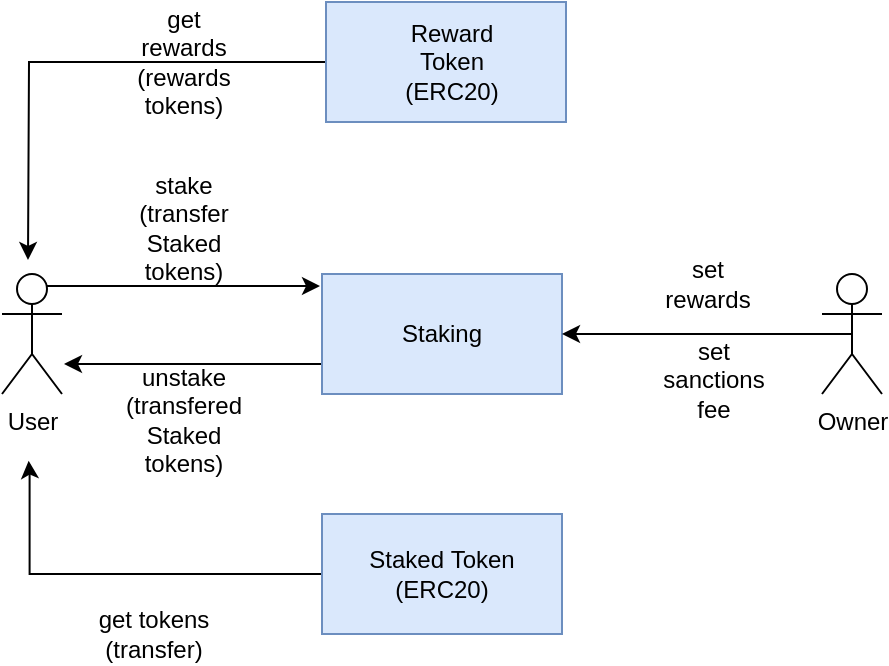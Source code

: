 <mxfile version="20.8.1" type="github"><diagram id="nXCdoutsdS2Su5gVqoBQ" name="Page-1"><mxGraphModel dx="723" dy="923" grid="0" gridSize="10" guides="1" tooltips="1" connect="1" arrows="1" fold="1" page="0" pageScale="1" pageWidth="827" pageHeight="1169" math="0" shadow="0"><root><mxCell id="0"/><mxCell id="1" parent="0"/><mxCell id="y1yxAqHW_iSaar0OWGpF-6" style="edgeStyle=orthogonalEdgeStyle;rounded=0;orthogonalLoop=1;jettySize=auto;html=1;exitX=0;exitY=0.5;exitDx=0;exitDy=0;" parent="1" source="fHwGQ-y5JcDYO3soijXK-1" edge="1"><mxGeometry relative="1" as="geometry"><mxPoint x="173.333" y="203.333" as="targetPoint"/></mxGeometry></mxCell><mxCell id="fHwGQ-y5JcDYO3soijXK-1" value="" style="rounded=0;whiteSpace=wrap;html=1;fillColor=#dae8fc;strokeColor=#6c8ebf;" parent="1" vertex="1"><mxGeometry x="320" y="230" width="120" height="60" as="geometry"/></mxCell><mxCell id="fHwGQ-y5JcDYO3soijXK-2" value="Staked&amp;nbsp;Token (ERC20)" style="text;html=1;strokeColor=none;fillColor=none;align=center;verticalAlign=middle;whiteSpace=wrap;rounded=0;" parent="1" vertex="1"><mxGeometry x="350" y="245" width="60" height="30" as="geometry"/></mxCell><mxCell id="wN1k_Uzcqz9uB5MGEsxn-3" style="edgeStyle=orthogonalEdgeStyle;rounded=0;orthogonalLoop=1;jettySize=auto;html=1;exitX=0;exitY=0.75;exitDx=0;exitDy=0;" edge="1" parent="1" source="fHwGQ-y5JcDYO3soijXK-4"><mxGeometry relative="1" as="geometry"><mxPoint x="191" y="155" as="targetPoint"/></mxGeometry></mxCell><mxCell id="fHwGQ-y5JcDYO3soijXK-4" value="" style="rounded=0;whiteSpace=wrap;html=1;fillColor=#dae8fc;strokeColor=#6c8ebf;" parent="1" vertex="1"><mxGeometry x="320" y="110" width="120" height="60" as="geometry"/></mxCell><mxCell id="fHwGQ-y5JcDYO3soijXK-5" value="Staking" style="text;html=1;strokeColor=none;fillColor=none;align=center;verticalAlign=middle;whiteSpace=wrap;rounded=0;" parent="1" vertex="1"><mxGeometry x="350" y="125" width="60" height="30" as="geometry"/></mxCell><mxCell id="fHwGQ-y5JcDYO3soijXK-25" style="edgeStyle=none;rounded=0;orthogonalLoop=1;jettySize=auto;html=1;exitX=0.75;exitY=0.1;exitDx=0;exitDy=0;exitPerimeter=0;" parent="1" edge="1" source="fHwGQ-y5JcDYO3soijXK-6"><mxGeometry relative="1" as="geometry"><mxPoint x="190" y="140" as="sourcePoint"/><mxPoint x="319" y="116" as="targetPoint"/></mxGeometry></mxCell><mxCell id="fHwGQ-y5JcDYO3soijXK-6" value="User" style="shape=umlActor;verticalLabelPosition=bottom;verticalAlign=top;html=1;outlineConnect=0;" parent="1" vertex="1"><mxGeometry x="160" y="110" width="30" height="60" as="geometry"/></mxCell><mxCell id="y1yxAqHW_iSaar0OWGpF-13" style="edgeStyle=orthogonalEdgeStyle;rounded=0;orthogonalLoop=1;jettySize=auto;html=1;exitX=0.5;exitY=0.5;exitDx=0;exitDy=0;exitPerimeter=0;entryX=1;entryY=0.5;entryDx=0;entryDy=0;" parent="1" source="fHwGQ-y5JcDYO3soijXK-9" target="fHwGQ-y5JcDYO3soijXK-4" edge="1"><mxGeometry relative="1" as="geometry"/></mxCell><mxCell id="fHwGQ-y5JcDYO3soijXK-9" value="Owner" style="shape=umlActor;verticalLabelPosition=bottom;verticalAlign=top;html=1;outlineConnect=0;" parent="1" vertex="1"><mxGeometry x="570" y="110" width="30" height="60" as="geometry"/></mxCell><mxCell id="fHwGQ-y5JcDYO3soijXK-15" style="edgeStyle=none;rounded=0;orthogonalLoop=1;jettySize=auto;html=1;exitX=0.5;exitY=0;exitDx=0;exitDy=0;" parent="1" edge="1"><mxGeometry relative="1" as="geometry"><mxPoint x="545" y="230" as="sourcePoint"/><mxPoint x="545" y="230" as="targetPoint"/></mxGeometry></mxCell><mxCell id="wN1k_Uzcqz9uB5MGEsxn-1" style="edgeStyle=orthogonalEdgeStyle;rounded=0;orthogonalLoop=1;jettySize=auto;html=1;exitX=0;exitY=0.5;exitDx=0;exitDy=0;" edge="1" parent="1" source="y1yxAqHW_iSaar0OWGpF-2"><mxGeometry relative="1" as="geometry"><mxPoint x="173" y="103" as="targetPoint"/></mxGeometry></mxCell><mxCell id="y1yxAqHW_iSaar0OWGpF-2" value="" style="rounded=0;whiteSpace=wrap;html=1;fillColor=#dae8fc;strokeColor=#6c8ebf;" parent="1" vertex="1"><mxGeometry x="322" y="-26" width="120" height="60" as="geometry"/></mxCell><mxCell id="y1yxAqHW_iSaar0OWGpF-3" value="Reward Token (ERC20)" style="text;html=1;strokeColor=none;fillColor=none;align=center;verticalAlign=middle;whiteSpace=wrap;rounded=0;" parent="1" vertex="1"><mxGeometry x="355" y="-11" width="60" height="30" as="geometry"/></mxCell><mxCell id="y1yxAqHW_iSaar0OWGpF-7" value="get tokens (transfer)" style="text;html=1;strokeColor=none;fillColor=none;align=center;verticalAlign=middle;whiteSpace=wrap;rounded=0;" parent="1" vertex="1"><mxGeometry x="206" y="275" width="60" height="30" as="geometry"/></mxCell><mxCell id="y1yxAqHW_iSaar0OWGpF-14" value="set rewards" style="text;html=1;strokeColor=none;fillColor=none;align=center;verticalAlign=middle;whiteSpace=wrap;rounded=0;" parent="1" vertex="1"><mxGeometry x="483" y="100" width="60" height="30" as="geometry"/></mxCell><mxCell id="y1yxAqHW_iSaar0OWGpF-15" value="stake&lt;br&gt;(transfer Staked tokens)" style="text;html=1;strokeColor=none;fillColor=none;align=center;verticalAlign=middle;whiteSpace=wrap;rounded=0;" parent="1" vertex="1"><mxGeometry x="221" y="72" width="60" height="30" as="geometry"/></mxCell><mxCell id="y1yxAqHW_iSaar0OWGpF-17" value="get rewards (rewards tokens)" style="text;html=1;strokeColor=none;fillColor=none;align=center;verticalAlign=middle;whiteSpace=wrap;rounded=0;" parent="1" vertex="1"><mxGeometry x="221" y="-11" width="60" height="30" as="geometry"/></mxCell><mxCell id="wN1k_Uzcqz9uB5MGEsxn-2" value="unstake (transfered Staked tokens)" style="text;html=1;strokeColor=none;fillColor=none;align=center;verticalAlign=middle;whiteSpace=wrap;rounded=0;" vertex="1" parent="1"><mxGeometry x="221" y="168" width="60" height="30" as="geometry"/></mxCell><mxCell id="wN1k_Uzcqz9uB5MGEsxn-4" value="set sanctions fee" style="text;html=1;strokeColor=none;fillColor=none;align=center;verticalAlign=middle;whiteSpace=wrap;rounded=0;" vertex="1" parent="1"><mxGeometry x="486" y="148" width="60" height="30" as="geometry"/></mxCell></root></mxGraphModel></diagram></mxfile>